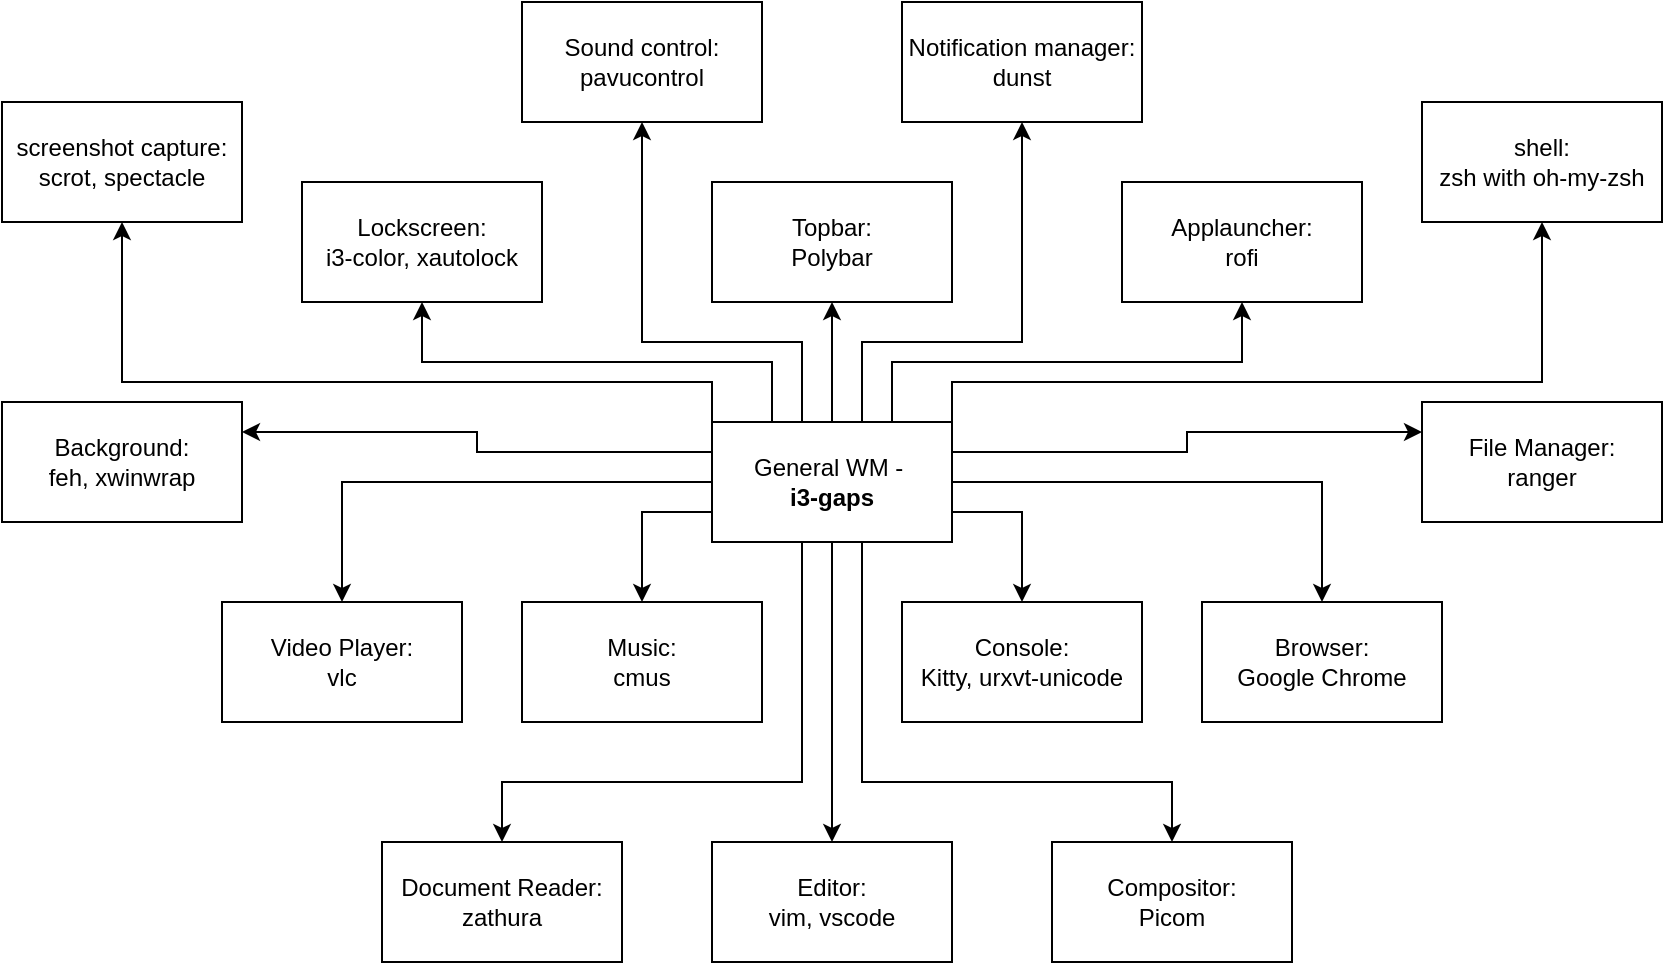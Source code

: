 <mxfile version="13.0.3" type="device"><diagram id="AWaN94HMi9mPYztEZT8k" name="Page-1"><mxGraphModel dx="1673" dy="2135" grid="1" gridSize="10" guides="1" tooltips="1" connect="1" arrows="1" fold="1" page="1" pageScale="1" pageWidth="850" pageHeight="1100" math="0" shadow="0"><root><mxCell id="0"/><mxCell id="1" parent="0"/><mxCell id="wTKVVoIe9tEUeoLG_1_F-3" style="edgeStyle=orthogonalEdgeStyle;rounded=0;orthogonalLoop=1;jettySize=auto;html=1;exitX=0;exitY=0.5;exitDx=0;exitDy=0;entryX=0.5;entryY=0;entryDx=0;entryDy=0;" parent="1" source="wTKVVoIe9tEUeoLG_1_F-1" target="wTKVVoIe9tEUeoLG_1_F-2" edge="1"><mxGeometry relative="1" as="geometry"/></mxCell><mxCell id="wTKVVoIe9tEUeoLG_1_F-7" style="edgeStyle=orthogonalEdgeStyle;rounded=0;orthogonalLoop=1;jettySize=auto;html=1;exitX=0;exitY=0.75;exitDx=0;exitDy=0;" parent="1" source="wTKVVoIe9tEUeoLG_1_F-1" target="wTKVVoIe9tEUeoLG_1_F-4" edge="1"><mxGeometry relative="1" as="geometry"/></mxCell><mxCell id="wTKVVoIe9tEUeoLG_1_F-8" style="edgeStyle=orthogonalEdgeStyle;rounded=0;orthogonalLoop=1;jettySize=auto;html=1;exitX=1;exitY=0.75;exitDx=0;exitDy=0;" parent="1" source="wTKVVoIe9tEUeoLG_1_F-1" target="wTKVVoIe9tEUeoLG_1_F-5" edge="1"><mxGeometry relative="1" as="geometry"/></mxCell><mxCell id="wTKVVoIe9tEUeoLG_1_F-9" style="edgeStyle=orthogonalEdgeStyle;rounded=0;orthogonalLoop=1;jettySize=auto;html=1;exitX=1;exitY=0.5;exitDx=0;exitDy=0;" parent="1" source="wTKVVoIe9tEUeoLG_1_F-1" target="wTKVVoIe9tEUeoLG_1_F-6" edge="1"><mxGeometry relative="1" as="geometry"/></mxCell><mxCell id="wTKVVoIe9tEUeoLG_1_F-11" style="edgeStyle=orthogonalEdgeStyle;rounded=0;orthogonalLoop=1;jettySize=auto;html=1;exitX=0.5;exitY=1;exitDx=0;exitDy=0;" parent="1" source="wTKVVoIe9tEUeoLG_1_F-1" target="wTKVVoIe9tEUeoLG_1_F-10" edge="1"><mxGeometry relative="1" as="geometry"><Array as="points"><mxPoint x="425" y="240"/><mxPoint x="425" y="240"/></Array></mxGeometry></mxCell><mxCell id="wTKVVoIe9tEUeoLG_1_F-13" style="edgeStyle=orthogonalEdgeStyle;rounded=0;orthogonalLoop=1;jettySize=auto;html=1;exitX=0.25;exitY=1;exitDx=0;exitDy=0;" parent="1" source="wTKVVoIe9tEUeoLG_1_F-1" target="wTKVVoIe9tEUeoLG_1_F-12" edge="1"><mxGeometry relative="1" as="geometry"><Array as="points"><mxPoint x="410" y="130"/><mxPoint x="410" y="250"/><mxPoint x="260" y="250"/></Array></mxGeometry></mxCell><mxCell id="wTKVVoIe9tEUeoLG_1_F-17" style="edgeStyle=orthogonalEdgeStyle;rounded=0;orthogonalLoop=1;jettySize=auto;html=1;exitX=0.75;exitY=1;exitDx=0;exitDy=0;" parent="1" source="wTKVVoIe9tEUeoLG_1_F-1" target="wTKVVoIe9tEUeoLG_1_F-16" edge="1"><mxGeometry relative="1" as="geometry"><Array as="points"><mxPoint x="440" y="130"/><mxPoint x="440" y="250"/><mxPoint x="595" y="250"/></Array></mxGeometry></mxCell><mxCell id="jpXhbICckJ-pGS2wBNl_-3" style="edgeStyle=orthogonalEdgeStyle;rounded=0;orthogonalLoop=1;jettySize=auto;html=1;exitX=0;exitY=0.25;exitDx=0;exitDy=0;entryX=1;entryY=0.25;entryDx=0;entryDy=0;" parent="1" source="wTKVVoIe9tEUeoLG_1_F-1" target="jpXhbICckJ-pGS2wBNl_-1" edge="1"><mxGeometry relative="1" as="geometry"/></mxCell><mxCell id="jpXhbICckJ-pGS2wBNl_-4" style="edgeStyle=orthogonalEdgeStyle;rounded=0;orthogonalLoop=1;jettySize=auto;html=1;exitX=1;exitY=0.25;exitDx=0;exitDy=0;entryX=0;entryY=0.25;entryDx=0;entryDy=0;" parent="1" source="wTKVVoIe9tEUeoLG_1_F-1" target="jpXhbICckJ-pGS2wBNl_-2" edge="1"><mxGeometry relative="1" as="geometry"/></mxCell><mxCell id="jpXhbICckJ-pGS2wBNl_-6" style="edgeStyle=orthogonalEdgeStyle;rounded=0;orthogonalLoop=1;jettySize=auto;html=1;exitX=0.5;exitY=0;exitDx=0;exitDy=0;" parent="1" source="wTKVVoIe9tEUeoLG_1_F-1" target="jpXhbICckJ-pGS2wBNl_-5" edge="1"><mxGeometry relative="1" as="geometry"/></mxCell><mxCell id="HCKWvyNt1r4QZPw4KNfM-3" style="edgeStyle=orthogonalEdgeStyle;rounded=0;orthogonalLoop=1;jettySize=auto;html=1;exitX=0.75;exitY=0;exitDx=0;exitDy=0;entryX=0.5;entryY=1;entryDx=0;entryDy=0;" edge="1" parent="1" source="wTKVVoIe9tEUeoLG_1_F-1" target="HCKWvyNt1r4QZPw4KNfM-2"><mxGeometry relative="1" as="geometry"/></mxCell><mxCell id="HCKWvyNt1r4QZPw4KNfM-5" style="edgeStyle=orthogonalEdgeStyle;rounded=0;orthogonalLoop=1;jettySize=auto;html=1;exitX=0.25;exitY=0;exitDx=0;exitDy=0;" edge="1" parent="1" source="wTKVVoIe9tEUeoLG_1_F-1" target="HCKWvyNt1r4QZPw4KNfM-1"><mxGeometry relative="1" as="geometry"/></mxCell><mxCell id="HCKWvyNt1r4QZPw4KNfM-13" style="edgeStyle=orthogonalEdgeStyle;rounded=0;orthogonalLoop=1;jettySize=auto;html=1;exitX=0.5;exitY=0;exitDx=0;exitDy=0;endArrow=classic;endFill=1;strokeColor=#000000;startArrow=none;startFill=0;" edge="1" parent="1" source="wTKVVoIe9tEUeoLG_1_F-1" target="HCKWvyNt1r4QZPw4KNfM-6"><mxGeometry relative="1" as="geometry"><Array as="points"><mxPoint x="410" y="70"/><mxPoint x="410" y="30"/><mxPoint x="330" y="30"/></Array></mxGeometry></mxCell><mxCell id="HCKWvyNt1r4QZPw4KNfM-14" style="edgeStyle=orthogonalEdgeStyle;rounded=0;orthogonalLoop=1;jettySize=auto;html=1;exitX=0.5;exitY=0;exitDx=0;exitDy=0;entryX=0.5;entryY=1;entryDx=0;entryDy=0;startArrow=none;startFill=0;endArrow=classic;endFill=1;strokeColor=#000000;" edge="1" parent="1" source="wTKVVoIe9tEUeoLG_1_F-1" target="HCKWvyNt1r4QZPw4KNfM-7"><mxGeometry relative="1" as="geometry"><Array as="points"><mxPoint x="440" y="70"/><mxPoint x="440" y="30"/><mxPoint x="520" y="30"/></Array></mxGeometry></mxCell><mxCell id="HCKWvyNt1r4QZPw4KNfM-19" style="edgeStyle=orthogonalEdgeStyle;rounded=0;orthogonalLoop=1;jettySize=auto;html=1;exitX=0;exitY=0;exitDx=0;exitDy=0;startArrow=none;startFill=0;endArrow=classic;endFill=1;strokeColor=#000000;" edge="1" parent="1" source="wTKVVoIe9tEUeoLG_1_F-1" target="HCKWvyNt1r4QZPw4KNfM-18"><mxGeometry relative="1" as="geometry"><Array as="points"><mxPoint x="365" y="50"/><mxPoint x="70" y="50"/></Array></mxGeometry></mxCell><mxCell id="HCKWvyNt1r4QZPw4KNfM-20" style="edgeStyle=orthogonalEdgeStyle;rounded=0;orthogonalLoop=1;jettySize=auto;html=1;exitX=1;exitY=0;exitDx=0;exitDy=0;entryX=0.5;entryY=1;entryDx=0;entryDy=0;startArrow=none;startFill=0;endArrow=classic;endFill=1;strokeColor=#000000;" edge="1" parent="1" source="wTKVVoIe9tEUeoLG_1_F-1" target="HCKWvyNt1r4QZPw4KNfM-15"><mxGeometry relative="1" as="geometry"><Array as="points"><mxPoint x="485" y="50"/><mxPoint x="780" y="50"/></Array></mxGeometry></mxCell><mxCell id="wTKVVoIe9tEUeoLG_1_F-1" value="General WM -&amp;nbsp;&lt;br&gt;&lt;b&gt;i3-gaps&lt;/b&gt;" style="rounded=0;whiteSpace=wrap;html=1;" parent="1" vertex="1"><mxGeometry x="365" y="70" width="120" height="60" as="geometry"/></mxCell><mxCell id="wTKVVoIe9tEUeoLG_1_F-2" value="Video Player:&lt;br&gt;vlc" style="rounded=0;whiteSpace=wrap;html=1;" parent="1" vertex="1"><mxGeometry x="120" y="160" width="120" height="60" as="geometry"/></mxCell><mxCell id="wTKVVoIe9tEUeoLG_1_F-4" value="Music:&lt;br&gt;cmus" style="rounded=0;whiteSpace=wrap;html=1;" parent="1" vertex="1"><mxGeometry x="270" y="160" width="120" height="60" as="geometry"/></mxCell><mxCell id="wTKVVoIe9tEUeoLG_1_F-5" value="Console:&lt;br&gt;Kitty, urxvt-unicode" style="rounded=0;whiteSpace=wrap;html=1;" parent="1" vertex="1"><mxGeometry x="460" y="160" width="120" height="60" as="geometry"/></mxCell><mxCell id="wTKVVoIe9tEUeoLG_1_F-6" value="Browser:&lt;br&gt;Google Chrome" style="rounded=0;whiteSpace=wrap;html=1;" parent="1" vertex="1"><mxGeometry x="610" y="160" width="120" height="60" as="geometry"/></mxCell><mxCell id="wTKVVoIe9tEUeoLG_1_F-10" value="Editor:&lt;br&gt;vim, vscode" style="rounded=0;whiteSpace=wrap;html=1;" parent="1" vertex="1"><mxGeometry x="365" y="280" width="120" height="60" as="geometry"/></mxCell><mxCell id="wTKVVoIe9tEUeoLG_1_F-12" value="Document Reader:&lt;br&gt;zathura" style="rounded=0;whiteSpace=wrap;html=1;" parent="1" vertex="1"><mxGeometry x="200" y="280" width="120" height="60" as="geometry"/></mxCell><mxCell id="wTKVVoIe9tEUeoLG_1_F-16" value="Compositor:&lt;br&gt;Picom" style="rounded=0;whiteSpace=wrap;html=1;" parent="1" vertex="1"><mxGeometry x="535" y="280" width="120" height="60" as="geometry"/></mxCell><mxCell id="jpXhbICckJ-pGS2wBNl_-1" value="Background:&lt;br&gt;feh, xwinwrap" style="rounded=0;whiteSpace=wrap;html=1;" parent="1" vertex="1"><mxGeometry x="10" y="60" width="120" height="60" as="geometry"/></mxCell><mxCell id="jpXhbICckJ-pGS2wBNl_-2" value="File Manager:&lt;br&gt;ranger" style="rounded=0;whiteSpace=wrap;html=1;" parent="1" vertex="1"><mxGeometry x="720" y="60" width="120" height="60" as="geometry"/></mxCell><mxCell id="jpXhbICckJ-pGS2wBNl_-5" value="Topbar:&lt;br&gt;Polybar" style="rounded=0;whiteSpace=wrap;html=1;" parent="1" vertex="1"><mxGeometry x="365" y="-50" width="120" height="60" as="geometry"/></mxCell><mxCell id="HCKWvyNt1r4QZPw4KNfM-1" value="Lockscreen:&lt;br&gt;i3-color, xautolock" style="rounded=0;whiteSpace=wrap;html=1;" vertex="1" parent="1"><mxGeometry x="160" y="-50" width="120" height="60" as="geometry"/></mxCell><mxCell id="HCKWvyNt1r4QZPw4KNfM-2" value="Applauncher:&lt;br&gt;rofi" style="rounded=0;whiteSpace=wrap;html=1;" vertex="1" parent="1"><mxGeometry x="570" y="-50" width="120" height="60" as="geometry"/></mxCell><mxCell id="HCKWvyNt1r4QZPw4KNfM-6" value="Sound control:&lt;br&gt;pavucontrol" style="rounded=0;whiteSpace=wrap;html=1;" vertex="1" parent="1"><mxGeometry x="270" y="-140" width="120" height="60" as="geometry"/></mxCell><mxCell id="HCKWvyNt1r4QZPw4KNfM-7" value="Notification manager:&lt;br&gt;dunst" style="rounded=0;whiteSpace=wrap;html=1;" vertex="1" parent="1"><mxGeometry x="460" y="-140" width="120" height="60" as="geometry"/></mxCell><mxCell id="HCKWvyNt1r4QZPw4KNfM-15" value="shell:&lt;br&gt;zsh with oh-my-zsh" style="rounded=0;whiteSpace=wrap;html=1;" vertex="1" parent="1"><mxGeometry x="720" y="-90" width="120" height="60" as="geometry"/></mxCell><mxCell id="HCKWvyNt1r4QZPw4KNfM-18" value="screenshot capture:&lt;br&gt;scrot, spectacle" style="rounded=0;whiteSpace=wrap;html=1;" vertex="1" parent="1"><mxGeometry x="10" y="-90" width="120" height="60" as="geometry"/></mxCell></root></mxGraphModel></diagram></mxfile>